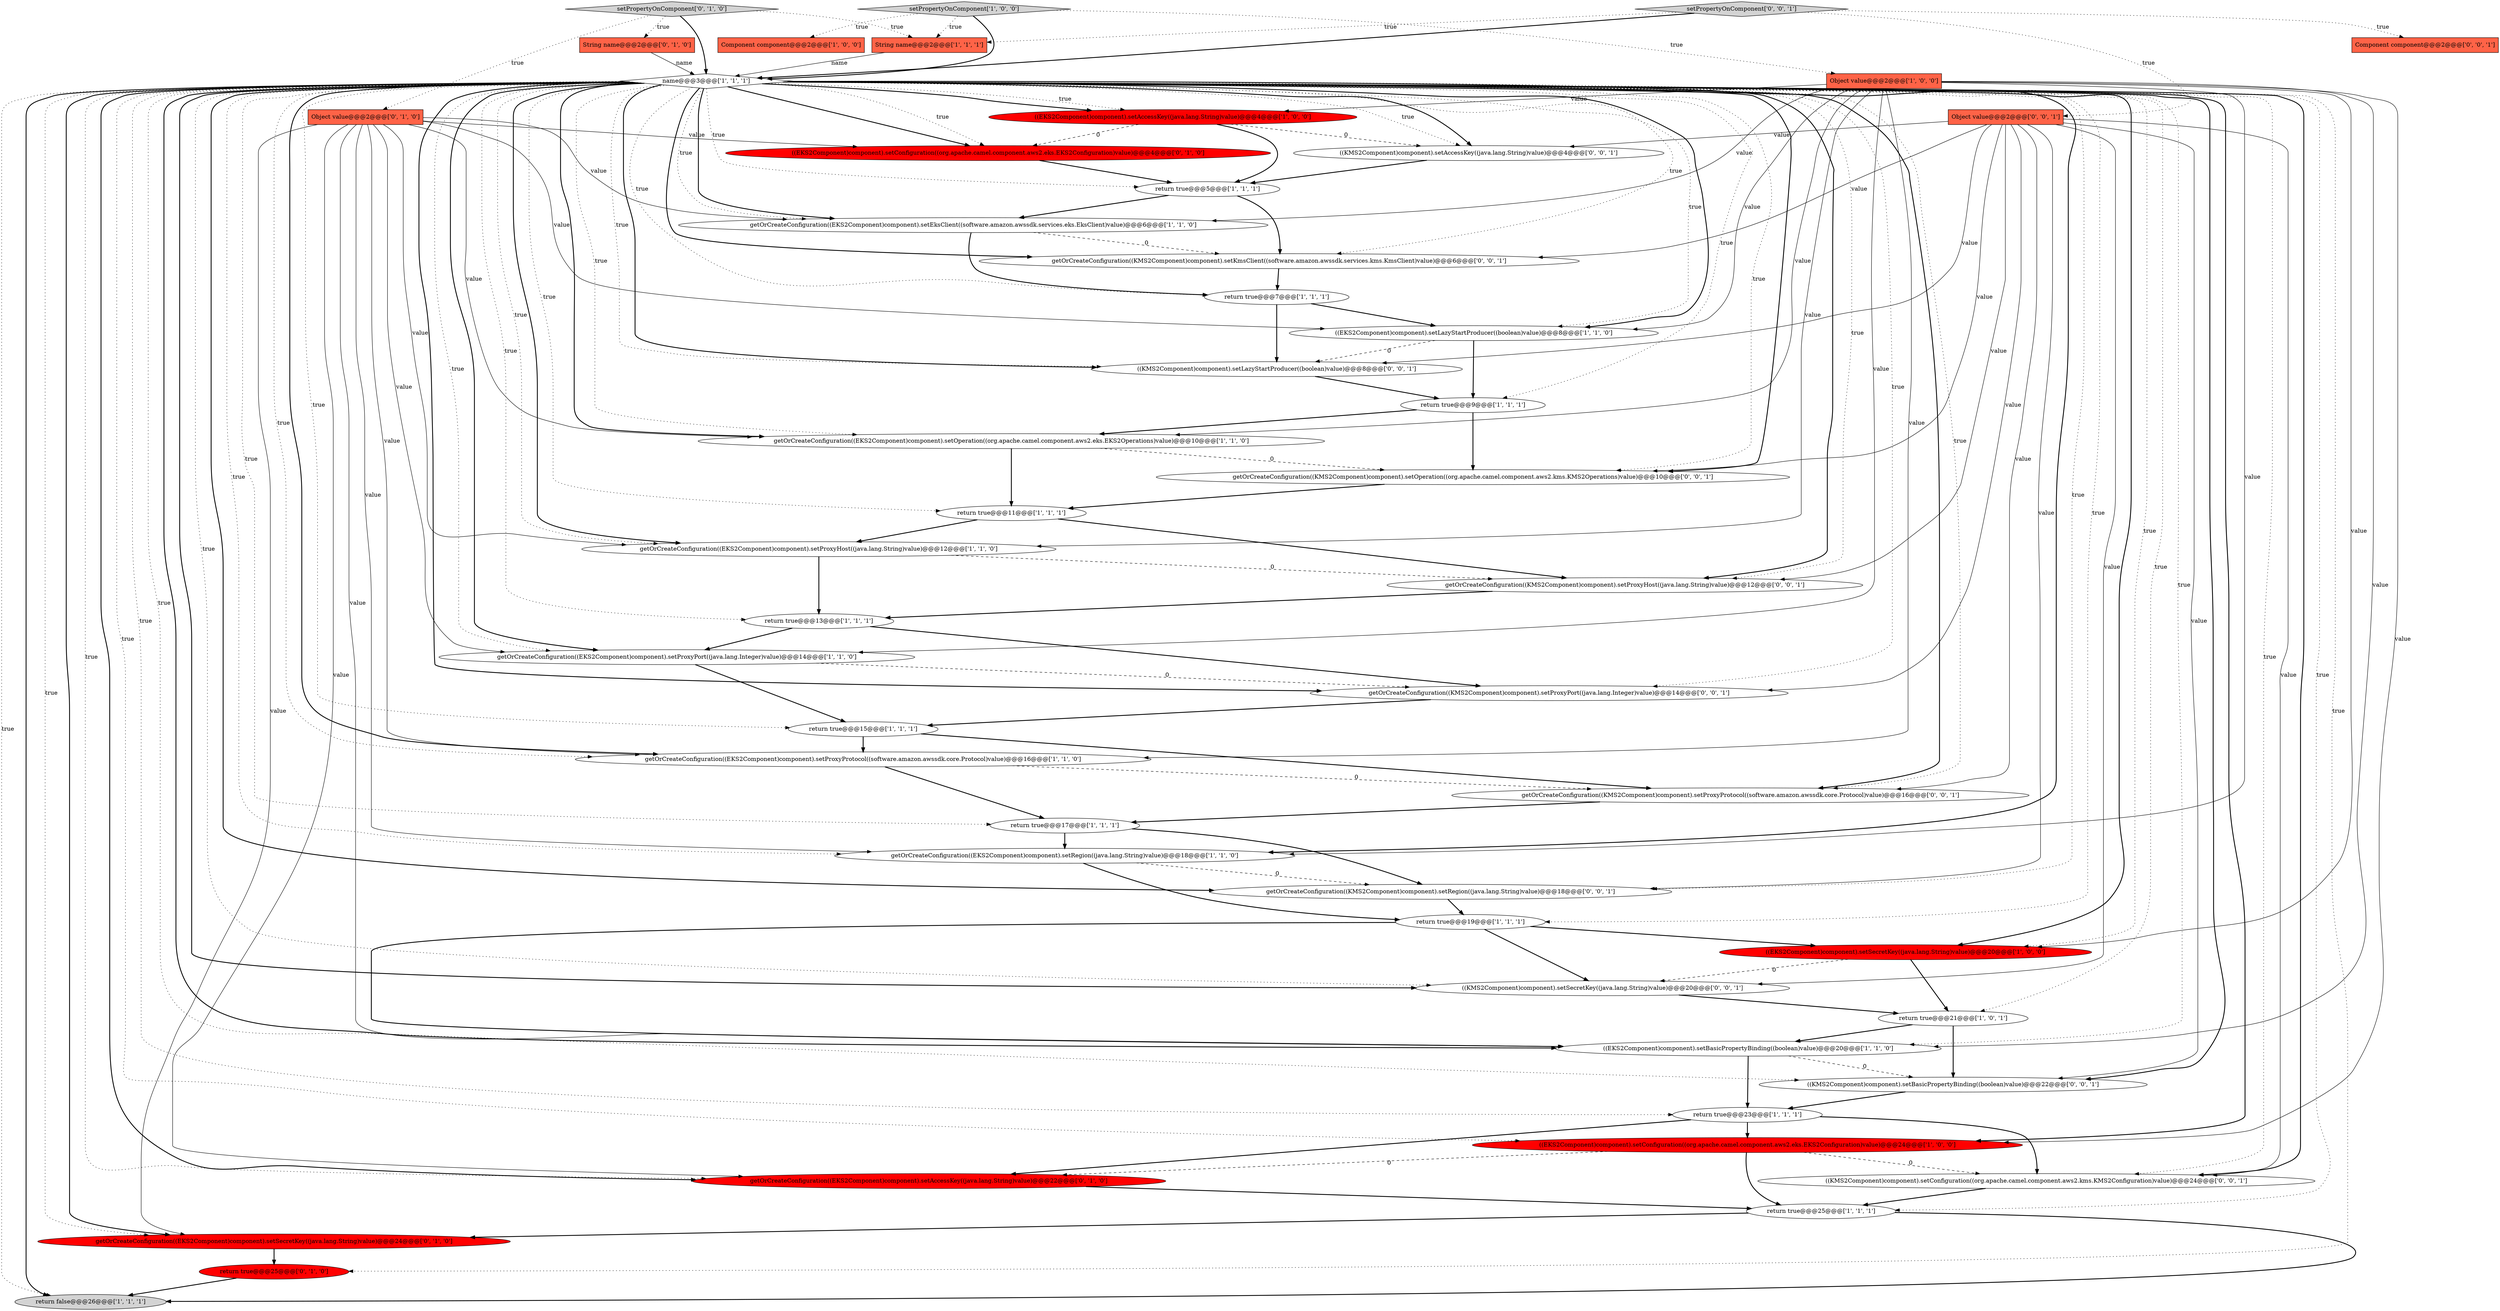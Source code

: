 digraph {
2 [style = filled, label = "getOrCreateConfiguration((EKS2Component)component).setEksClient((software.amazon.awssdk.services.eks.EksClient)value)@@@6@@@['1', '1', '0']", fillcolor = white, shape = ellipse image = "AAA0AAABBB1BBB"];
8 [style = filled, label = "return true@@@7@@@['1', '1', '1']", fillcolor = white, shape = ellipse image = "AAA0AAABBB1BBB"];
11 [style = filled, label = "setPropertyOnComponent['1', '0', '0']", fillcolor = lightgray, shape = diamond image = "AAA0AAABBB1BBB"];
22 [style = filled, label = "return true@@@11@@@['1', '1', '1']", fillcolor = white, shape = ellipse image = "AAA0AAABBB1BBB"];
29 [style = filled, label = "getOrCreateConfiguration((EKS2Component)component).setAccessKey((java.lang.String)value)@@@22@@@['0', '1', '0']", fillcolor = red, shape = ellipse image = "AAA1AAABBB2BBB"];
42 [style = filled, label = "getOrCreateConfiguration((KMS2Component)component).setKmsClient((software.amazon.awssdk.services.kms.KmsClient)value)@@@6@@@['0', '0', '1']", fillcolor = white, shape = ellipse image = "AAA0AAABBB3BBB"];
35 [style = filled, label = "((KMS2Component)component).setSecretKey((java.lang.String)value)@@@20@@@['0', '0', '1']", fillcolor = white, shape = ellipse image = "AAA0AAABBB3BBB"];
1 [style = filled, label = "return true@@@9@@@['1', '1', '1']", fillcolor = white, shape = ellipse image = "AAA0AAABBB1BBB"];
10 [style = filled, label = "return true@@@21@@@['1', '0', '1']", fillcolor = white, shape = ellipse image = "AAA0AAABBB1BBB"];
46 [style = filled, label = "getOrCreateConfiguration((KMS2Component)component).setProxyPort((java.lang.Integer)value)@@@14@@@['0', '0', '1']", fillcolor = white, shape = ellipse image = "AAA0AAABBB3BBB"];
7 [style = filled, label = "return true@@@15@@@['1', '1', '1']", fillcolor = white, shape = ellipse image = "AAA0AAABBB1BBB"];
17 [style = filled, label = "getOrCreateConfiguration((EKS2Component)component).setProxyHost((java.lang.String)value)@@@12@@@['1', '1', '0']", fillcolor = white, shape = ellipse image = "AAA0AAABBB1BBB"];
37 [style = filled, label = "Component component@@@2@@@['0', '0', '1']", fillcolor = tomato, shape = box image = "AAA0AAABBB3BBB"];
41 [style = filled, label = "getOrCreateConfiguration((KMS2Component)component).setOperation((org.apache.camel.component.aws2.kms.KMS2Operations)value)@@@10@@@['0', '0', '1']", fillcolor = white, shape = ellipse image = "AAA0AAABBB3BBB"];
16 [style = filled, label = "return true@@@23@@@['1', '1', '1']", fillcolor = white, shape = ellipse image = "AAA0AAABBB1BBB"];
48 [style = filled, label = "getOrCreateConfiguration((KMS2Component)component).setProxyHost((java.lang.String)value)@@@12@@@['0', '0', '1']", fillcolor = white, shape = ellipse image = "AAA0AAABBB3BBB"];
13 [style = filled, label = "((EKS2Component)component).setAccessKey((java.lang.String)value)@@@4@@@['1', '0', '0']", fillcolor = red, shape = ellipse image = "AAA1AAABBB1BBB"];
9 [style = filled, label = "return true@@@19@@@['1', '1', '1']", fillcolor = white, shape = ellipse image = "AAA0AAABBB1BBB"];
18 [style = filled, label = "Component component@@@2@@@['1', '0', '0']", fillcolor = tomato, shape = box image = "AAA0AAABBB1BBB"];
45 [style = filled, label = "Object value@@@2@@@['0', '0', '1']", fillcolor = tomato, shape = box image = "AAA0AAABBB3BBB"];
28 [style = filled, label = "((EKS2Component)component).setConfiguration((org.apache.camel.component.aws2.eks.EKS2Configuration)value)@@@4@@@['0', '1', '0']", fillcolor = red, shape = ellipse image = "AAA1AAABBB2BBB"];
43 [style = filled, label = "((KMS2Component)component).setLazyStartProducer((boolean)value)@@@8@@@['0', '0', '1']", fillcolor = white, shape = ellipse image = "AAA0AAABBB3BBB"];
30 [style = filled, label = "setPropertyOnComponent['0', '1', '0']", fillcolor = lightgray, shape = diamond image = "AAA0AAABBB2BBB"];
25 [style = filled, label = "name@@@3@@@['1', '1', '1']", fillcolor = white, shape = diamond image = "AAA0AAABBB1BBB"];
33 [style = filled, label = "String name@@@2@@@['0', '1', '0']", fillcolor = tomato, shape = box image = "AAA0AAABBB2BBB"];
12 [style = filled, label = "getOrCreateConfiguration((EKS2Component)component).setRegion((java.lang.String)value)@@@18@@@['1', '1', '0']", fillcolor = white, shape = ellipse image = "AAA0AAABBB1BBB"];
36 [style = filled, label = "getOrCreateConfiguration((KMS2Component)component).setProxyProtocol((software.amazon.awssdk.core.Protocol)value)@@@16@@@['0', '0', '1']", fillcolor = white, shape = ellipse image = "AAA0AAABBB3BBB"];
19 [style = filled, label = "return true@@@5@@@['1', '1', '1']", fillcolor = white, shape = ellipse image = "AAA0AAABBB1BBB"];
38 [style = filled, label = "((KMS2Component)component).setAccessKey((java.lang.String)value)@@@4@@@['0', '0', '1']", fillcolor = white, shape = ellipse image = "AAA0AAABBB3BBB"];
5 [style = filled, label = "return true@@@25@@@['1', '1', '1']", fillcolor = white, shape = ellipse image = "AAA0AAABBB1BBB"];
23 [style = filled, label = "return true@@@17@@@['1', '1', '1']", fillcolor = white, shape = ellipse image = "AAA0AAABBB1BBB"];
27 [style = filled, label = "String name@@@2@@@['1', '1', '1']", fillcolor = tomato, shape = box image = "AAA0AAABBB1BBB"];
39 [style = filled, label = "setPropertyOnComponent['0', '0', '1']", fillcolor = lightgray, shape = diamond image = "AAA0AAABBB3BBB"];
4 [style = filled, label = "((EKS2Component)component).setLazyStartProducer((boolean)value)@@@8@@@['1', '1', '0']", fillcolor = white, shape = ellipse image = "AAA0AAABBB1BBB"];
20 [style = filled, label = "return true@@@13@@@['1', '1', '1']", fillcolor = white, shape = ellipse image = "AAA0AAABBB1BBB"];
3 [style = filled, label = "return false@@@26@@@['1', '1', '1']", fillcolor = lightgray, shape = ellipse image = "AAA0AAABBB1BBB"];
15 [style = filled, label = "((EKS2Component)component).setBasicPropertyBinding((boolean)value)@@@20@@@['1', '1', '0']", fillcolor = white, shape = ellipse image = "AAA0AAABBB1BBB"];
21 [style = filled, label = "getOrCreateConfiguration((EKS2Component)component).setOperation((org.apache.camel.component.aws2.eks.EKS2Operations)value)@@@10@@@['1', '1', '0']", fillcolor = white, shape = ellipse image = "AAA0AAABBB1BBB"];
44 [style = filled, label = "((KMS2Component)component).setConfiguration((org.apache.camel.component.aws2.kms.KMS2Configuration)value)@@@24@@@['0', '0', '1']", fillcolor = white, shape = ellipse image = "AAA0AAABBB3BBB"];
31 [style = filled, label = "return true@@@25@@@['0', '1', '0']", fillcolor = red, shape = ellipse image = "AAA1AAABBB2BBB"];
34 [style = filled, label = "getOrCreateConfiguration((EKS2Component)component).setSecretKey((java.lang.String)value)@@@24@@@['0', '1', '0']", fillcolor = red, shape = ellipse image = "AAA1AAABBB2BBB"];
24 [style = filled, label = "((EKS2Component)component).setSecretKey((java.lang.String)value)@@@20@@@['1', '0', '0']", fillcolor = red, shape = ellipse image = "AAA1AAABBB1BBB"];
40 [style = filled, label = "((KMS2Component)component).setBasicPropertyBinding((boolean)value)@@@22@@@['0', '0', '1']", fillcolor = white, shape = ellipse image = "AAA0AAABBB3BBB"];
0 [style = filled, label = "Object value@@@2@@@['1', '0', '0']", fillcolor = tomato, shape = box image = "AAA0AAABBB1BBB"];
32 [style = filled, label = "Object value@@@2@@@['0', '1', '0']", fillcolor = tomato, shape = box image = "AAA0AAABBB2BBB"];
47 [style = filled, label = "getOrCreateConfiguration((KMS2Component)component).setRegion((java.lang.String)value)@@@18@@@['0', '0', '1']", fillcolor = white, shape = ellipse image = "AAA0AAABBB3BBB"];
6 [style = filled, label = "getOrCreateConfiguration((EKS2Component)component).setProxyProtocol((software.amazon.awssdk.core.Protocol)value)@@@16@@@['1', '1', '0']", fillcolor = white, shape = ellipse image = "AAA0AAABBB1BBB"];
26 [style = filled, label = "((EKS2Component)component).setConfiguration((org.apache.camel.component.aws2.eks.EKS2Configuration)value)@@@24@@@['1', '0', '0']", fillcolor = red, shape = ellipse image = "AAA1AAABBB1BBB"];
14 [style = filled, label = "getOrCreateConfiguration((EKS2Component)component).setProxyPort((java.lang.Integer)value)@@@14@@@['1', '1', '0']", fillcolor = white, shape = ellipse image = "AAA0AAABBB1BBB"];
5->3 [style = bold, label=""];
2->42 [style = dashed, label="0"];
47->9 [style = bold, label=""];
29->5 [style = bold, label=""];
25->34 [style = bold, label=""];
25->4 [style = dotted, label="true"];
25->35 [style = dotted, label="true"];
25->43 [style = bold, label=""];
25->28 [style = dotted, label="true"];
25->14 [style = bold, label=""];
25->29 [style = bold, label=""];
25->29 [style = dotted, label="true"];
25->48 [style = bold, label=""];
25->6 [style = bold, label=""];
12->9 [style = bold, label=""];
25->35 [style = bold, label=""];
17->48 [style = dashed, label="0"];
15->40 [style = dashed, label="0"];
9->35 [style = bold, label=""];
25->44 [style = bold, label=""];
45->43 [style = solid, label="value"];
45->42 [style = solid, label="value"];
14->7 [style = bold, label=""];
5->34 [style = bold, label=""];
0->26 [style = solid, label="value"];
45->48 [style = solid, label="value"];
40->16 [style = bold, label=""];
32->21 [style = solid, label="value"];
1->21 [style = bold, label=""];
6->36 [style = dashed, label="0"];
11->0 [style = dotted, label="true"];
43->1 [style = bold, label=""];
46->7 [style = bold, label=""];
32->6 [style = solid, label="value"];
25->47 [style = dotted, label="true"];
25->15 [style = bold, label=""];
23->12 [style = bold, label=""];
35->10 [style = bold, label=""];
27->25 [style = solid, label="name"];
41->22 [style = bold, label=""];
8->4 [style = bold, label=""];
25->19 [style = dotted, label="true"];
26->29 [style = dashed, label="0"];
9->24 [style = bold, label=""];
45->40 [style = solid, label="value"];
25->21 [style = bold, label=""];
25->44 [style = dotted, label="true"];
25->21 [style = dotted, label="true"];
30->33 [style = dotted, label="true"];
17->20 [style = bold, label=""];
11->25 [style = bold, label=""];
24->10 [style = bold, label=""];
25->40 [style = bold, label=""];
19->42 [style = bold, label=""];
25->47 [style = bold, label=""];
25->28 [style = bold, label=""];
1->41 [style = bold, label=""];
32->12 [style = solid, label="value"];
25->36 [style = bold, label=""];
16->29 [style = bold, label=""];
25->3 [style = bold, label=""];
16->26 [style = bold, label=""];
32->15 [style = solid, label="value"];
0->12 [style = solid, label="value"];
25->12 [style = dotted, label="true"];
25->48 [style = dotted, label="true"];
34->31 [style = bold, label=""];
20->14 [style = bold, label=""];
19->2 [style = bold, label=""];
26->44 [style = dashed, label="0"];
32->28 [style = solid, label="value"];
25->38 [style = dotted, label="true"];
25->2 [style = bold, label=""];
13->28 [style = dashed, label="0"];
25->5 [style = dotted, label="true"];
25->24 [style = bold, label=""];
25->15 [style = dotted, label="true"];
45->38 [style = solid, label="value"];
39->27 [style = dotted, label="true"];
25->42 [style = dotted, label="true"];
21->22 [style = bold, label=""];
12->47 [style = dashed, label="0"];
25->20 [style = dotted, label="true"];
25->26 [style = bold, label=""];
7->6 [style = bold, label=""];
28->19 [style = bold, label=""];
25->6 [style = dotted, label="true"];
30->32 [style = dotted, label="true"];
22->17 [style = bold, label=""];
0->17 [style = solid, label="value"];
45->47 [style = solid, label="value"];
25->23 [style = dotted, label="true"];
25->10 [style = dotted, label="true"];
31->3 [style = bold, label=""];
39->25 [style = bold, label=""];
32->17 [style = solid, label="value"];
32->2 [style = solid, label="value"];
25->26 [style = dotted, label="true"];
25->8 [style = dotted, label="true"];
0->4 [style = solid, label="value"];
25->38 [style = bold, label=""];
0->21 [style = solid, label="value"];
0->24 [style = solid, label="value"];
22->48 [style = bold, label=""];
25->31 [style = dotted, label="true"];
6->23 [style = bold, label=""];
33->25 [style = solid, label="name"];
25->41 [style = bold, label=""];
42->8 [style = bold, label=""];
45->36 [style = solid, label="value"];
25->24 [style = dotted, label="true"];
13->38 [style = dashed, label="0"];
25->13 [style = dotted, label="true"];
14->46 [style = dashed, label="0"];
25->17 [style = bold, label=""];
25->7 [style = dotted, label="true"];
38->19 [style = bold, label=""];
39->37 [style = dotted, label="true"];
13->19 [style = bold, label=""];
4->43 [style = dashed, label="0"];
11->27 [style = dotted, label="true"];
0->6 [style = solid, label="value"];
0->2 [style = solid, label="value"];
16->44 [style = bold, label=""];
25->36 [style = dotted, label="true"];
23->47 [style = bold, label=""];
10->40 [style = bold, label=""];
25->42 [style = bold, label=""];
25->43 [style = dotted, label="true"];
4->1 [style = bold, label=""];
0->13 [style = solid, label="value"];
25->2 [style = dotted, label="true"];
44->5 [style = bold, label=""];
39->45 [style = dotted, label="true"];
7->36 [style = bold, label=""];
25->16 [style = dotted, label="true"];
45->44 [style = solid, label="value"];
25->1 [style = dotted, label="true"];
32->29 [style = solid, label="value"];
32->34 [style = solid, label="value"];
10->15 [style = bold, label=""];
32->14 [style = solid, label="value"];
25->13 [style = bold, label=""];
25->34 [style = dotted, label="true"];
30->27 [style = dotted, label="true"];
26->5 [style = bold, label=""];
20->46 [style = bold, label=""];
25->4 [style = bold, label=""];
30->25 [style = bold, label=""];
8->43 [style = bold, label=""];
25->14 [style = dotted, label="true"];
25->46 [style = bold, label=""];
25->41 [style = dotted, label="true"];
11->18 [style = dotted, label="true"];
25->46 [style = dotted, label="true"];
15->16 [style = bold, label=""];
32->4 [style = solid, label="value"];
45->35 [style = solid, label="value"];
45->46 [style = solid, label="value"];
0->14 [style = solid, label="value"];
25->9 [style = dotted, label="true"];
25->40 [style = dotted, label="true"];
36->23 [style = bold, label=""];
25->12 [style = bold, label=""];
25->17 [style = dotted, label="true"];
21->41 [style = dashed, label="0"];
9->15 [style = bold, label=""];
48->20 [style = bold, label=""];
24->35 [style = dashed, label="0"];
25->22 [style = dotted, label="true"];
25->3 [style = dotted, label="true"];
0->15 [style = solid, label="value"];
45->41 [style = solid, label="value"];
2->8 [style = bold, label=""];
}
